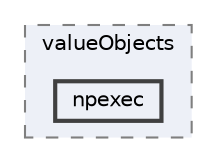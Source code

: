 digraph "repository/mnp/src/main/java/com/sterlite/cal/mnp/service/valueObjects/npexec"
{
 // LATEX_PDF_SIZE
  bgcolor="transparent";
  edge [fontname=Helvetica,fontsize=10,labelfontname=Helvetica,labelfontsize=10];
  node [fontname=Helvetica,fontsize=10,shape=box,height=0.2,width=0.4];
  compound=true
  subgraph clusterdir_dca2899c7ea763c53617324618f227a1 {
    graph [ bgcolor="#edf0f7", pencolor="grey50", label="valueObjects", fontname=Helvetica,fontsize=10 style="filled,dashed", URL="dir_dca2899c7ea763c53617324618f227a1.html",tooltip=""]
  dir_dca9d604ebe841d21b04cdbfe767ee80 [label="npexec", fillcolor="#edf0f7", color="grey25", style="filled,bold", URL="dir_dca9d604ebe841d21b04cdbfe767ee80.html",tooltip=""];
  }
}
